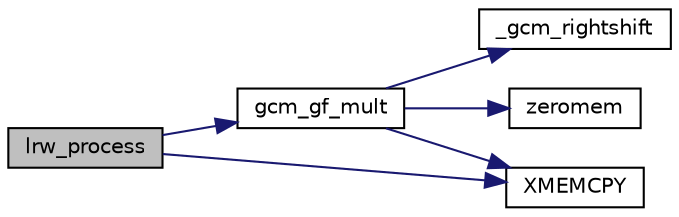 digraph "lrw_process"
{
 // LATEX_PDF_SIZE
  edge [fontname="Helvetica",fontsize="10",labelfontname="Helvetica",labelfontsize="10"];
  node [fontname="Helvetica",fontsize="10",shape=record];
  rankdir="LR";
  Node0 [label="lrw_process",height=0.2,width=0.4,color="black", fillcolor="grey75", style="filled", fontcolor="black",tooltip="Process blocks with LRW, since decrypt/encrypt are largely the same they share this code."];
  Node0 -> Node1 [color="midnightblue",fontsize="10",style="solid",fontname="Helvetica"];
  Node1 [label="gcm_gf_mult",height=0.2,width=0.4,color="black", fillcolor="white", style="filled",URL="$gcm__gf__mult_8c.html#af64448959cfcae8b0a774822f2219f47",tooltip="GCM GF multiplier (internal use only) bitserial."];
  Node1 -> Node2 [color="midnightblue",fontsize="10",style="solid",fontname="Helvetica"];
  Node2 [label="_gcm_rightshift",height=0.2,width=0.4,color="black", fillcolor="white", style="filled",URL="$gcm__gf__mult_8c.html#abf44db599e40033f4320e5fbc9ffd93c",tooltip=" "];
  Node1 -> Node3 [color="midnightblue",fontsize="10",style="solid",fontname="Helvetica"];
  Node3 [label="XMEMCPY",height=0.2,width=0.4,color="black", fillcolor="white", style="filled",URL="$tomcrypt__cfg_8h.html#a7691dd48d60d5fc6daf2fa7ec4c55e12",tooltip=" "];
  Node1 -> Node4 [color="midnightblue",fontsize="10",style="solid",fontname="Helvetica"];
  Node4 [label="zeromem",height=0.2,width=0.4,color="black", fillcolor="white", style="filled",URL="$tomcrypt__misc_8h.html#a63b6e188713790263bfd3612fe8b398f",tooltip="Zero a block of memory."];
  Node0 -> Node3 [color="midnightblue",fontsize="10",style="solid",fontname="Helvetica"];
}
